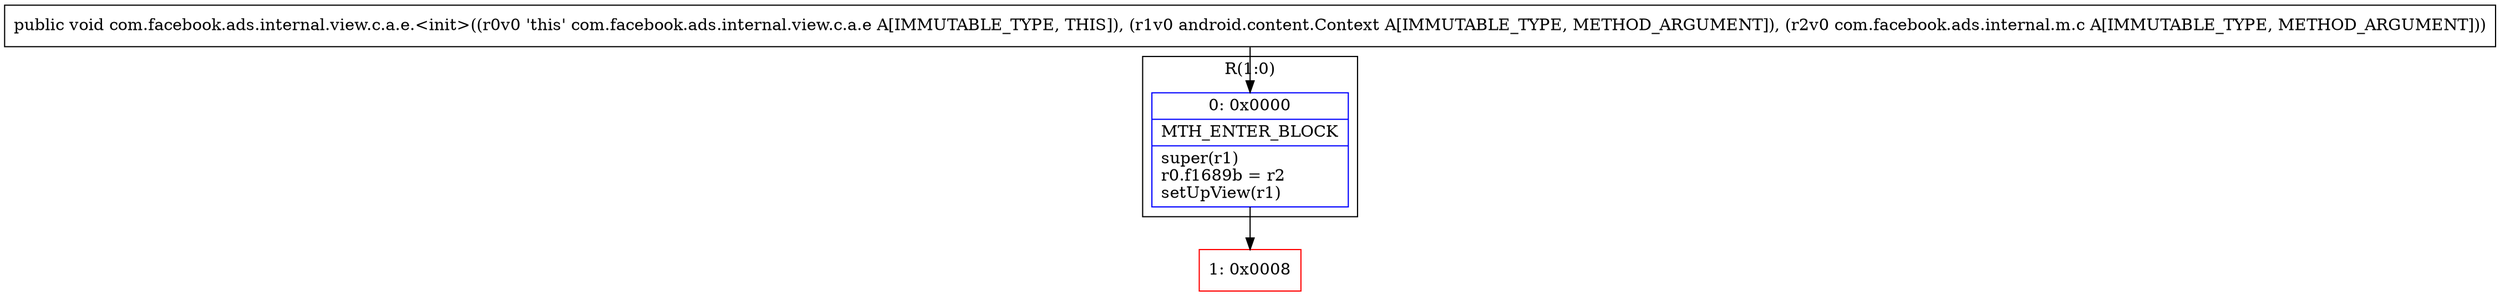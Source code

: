 digraph "CFG forcom.facebook.ads.internal.view.c.a.e.\<init\>(Landroid\/content\/Context;Lcom\/facebook\/ads\/internal\/m\/c;)V" {
subgraph cluster_Region_792269572 {
label = "R(1:0)";
node [shape=record,color=blue];
Node_0 [shape=record,label="{0\:\ 0x0000|MTH_ENTER_BLOCK\l|super(r1)\lr0.f1689b = r2\lsetUpView(r1)\l}"];
}
Node_1 [shape=record,color=red,label="{1\:\ 0x0008}"];
MethodNode[shape=record,label="{public void com.facebook.ads.internal.view.c.a.e.\<init\>((r0v0 'this' com.facebook.ads.internal.view.c.a.e A[IMMUTABLE_TYPE, THIS]), (r1v0 android.content.Context A[IMMUTABLE_TYPE, METHOD_ARGUMENT]), (r2v0 com.facebook.ads.internal.m.c A[IMMUTABLE_TYPE, METHOD_ARGUMENT])) }"];
MethodNode -> Node_0;
Node_0 -> Node_1;
}

